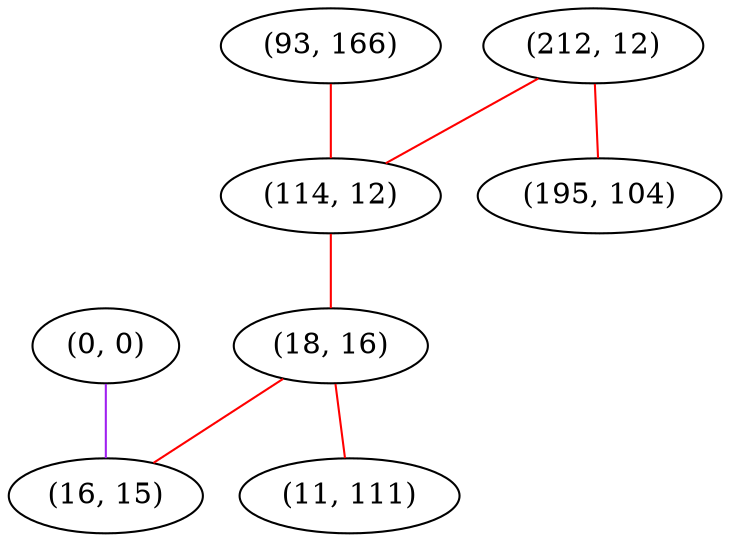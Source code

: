 graph "" {
"(93, 166)";
"(212, 12)";
"(114, 12)";
"(195, 104)";
"(18, 16)";
"(0, 0)";
"(16, 15)";
"(11, 111)";
"(93, 166)" -- "(114, 12)"  [color=red, key=0, weight=1];
"(212, 12)" -- "(195, 104)"  [color=red, key=0, weight=1];
"(212, 12)" -- "(114, 12)"  [color=red, key=0, weight=1];
"(114, 12)" -- "(18, 16)"  [color=red, key=0, weight=1];
"(18, 16)" -- "(11, 111)"  [color=red, key=0, weight=1];
"(18, 16)" -- "(16, 15)"  [color=red, key=0, weight=1];
"(0, 0)" -- "(16, 15)"  [color=purple, key=0, weight=4];
}
